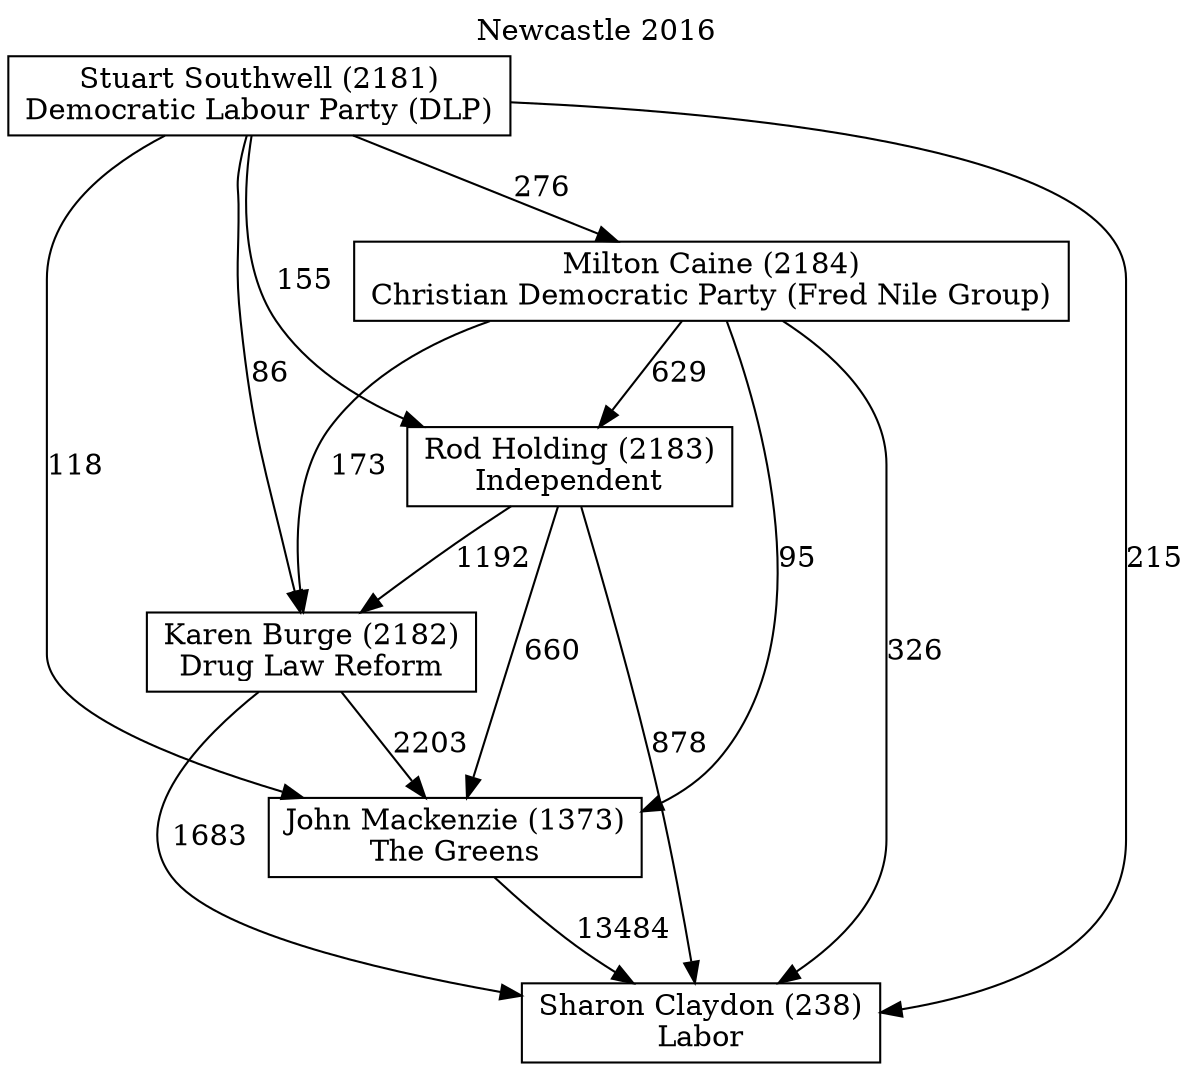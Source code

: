 // House preference flow
digraph "Sharon Claydon (238)_Newcastle_2016" {
	graph [label="Newcastle 2016" labelloc=t mclimit=10]
	node [shape=box]
	"Karen Burge (2182)" [label="Karen Burge (2182)
Drug Law Reform"]
	"Milton Caine (2184)" [label="Milton Caine (2184)
Christian Democratic Party (Fred Nile Group)"]
	"John Mackenzie (1373)" [label="John Mackenzie (1373)
The Greens"]
	"Stuart Southwell (2181)" [label="Stuart Southwell (2181)
Democratic Labour Party (DLP)"]
	"Sharon Claydon (238)" [label="Sharon Claydon (238)
Labor"]
	"Rod Holding (2183)" [label="Rod Holding (2183)
Independent"]
	"Stuart Southwell (2181)" -> "John Mackenzie (1373)" [label=118]
	"John Mackenzie (1373)" -> "Sharon Claydon (238)" [label=13484]
	"Milton Caine (2184)" -> "Karen Burge (2182)" [label=173]
	"Stuart Southwell (2181)" -> "Milton Caine (2184)" [label=276]
	"Milton Caine (2184)" -> "Sharon Claydon (238)" [label=326]
	"Milton Caine (2184)" -> "John Mackenzie (1373)" [label=95]
	"Rod Holding (2183)" -> "John Mackenzie (1373)" [label=660]
	"Milton Caine (2184)" -> "Rod Holding (2183)" [label=629]
	"Rod Holding (2183)" -> "Sharon Claydon (238)" [label=878]
	"Stuart Southwell (2181)" -> "Rod Holding (2183)" [label=155]
	"Stuart Southwell (2181)" -> "Karen Burge (2182)" [label=86]
	"Karen Burge (2182)" -> "John Mackenzie (1373)" [label=2203]
	"Stuart Southwell (2181)" -> "Sharon Claydon (238)" [label=215]
	"Rod Holding (2183)" -> "Karen Burge (2182)" [label=1192]
	"Karen Burge (2182)" -> "Sharon Claydon (238)" [label=1683]
}
